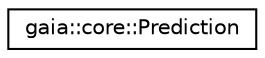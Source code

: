 digraph G
{
  edge [fontname="Helvetica",fontsize="10",labelfontname="Helvetica",labelfontsize="10"];
  node [fontname="Helvetica",fontsize="10",shape=record];
  rankdir=LR;
  Node1 [label="gaia::core::Prediction",height=0.2,width=0.4,color="black", fillcolor="white", style="filled",URL="$d3/d6d/classgaia_1_1core_1_1_prediction.html",tooltip="Contains the name and matching score of a gesture and the given gesture we want to specify..."];
}

